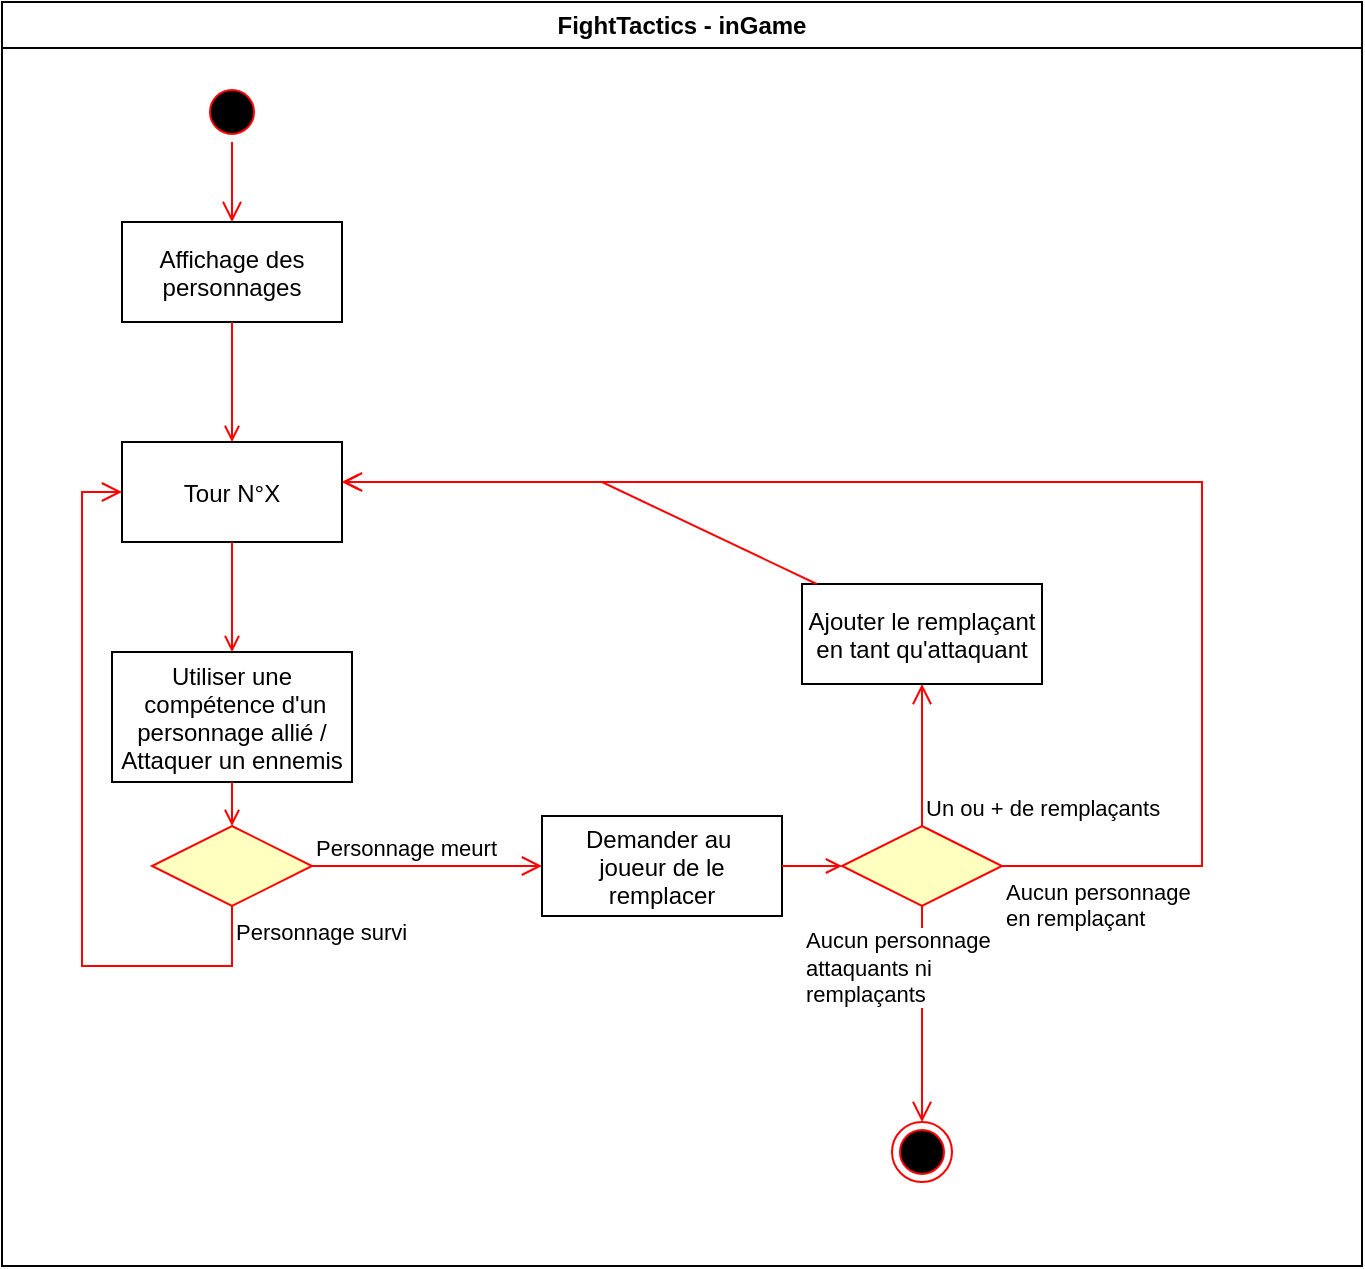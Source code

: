 <mxfile version="17.0.0" type="device"><diagram name="Page-1" id="e7e014a7-5840-1c2e-5031-d8a46d1fe8dd"><mxGraphModel dx="1185" dy="662" grid="1" gridSize="10" guides="1" tooltips="1" connect="1" arrows="1" fold="1" page="1" pageScale="1" pageWidth="1169" pageHeight="826" background="none" math="0" shadow="0"><root><mxCell id="0"/><mxCell id="1" parent="0"/><mxCell id="2" value="FightTactics - inGame" style="swimlane;whiteSpace=wrap" parent="1" vertex="1"><mxGeometry x="110" y="140" width="680" height="632" as="geometry"/></mxCell><mxCell id="5" value="" style="ellipse;shape=startState;fillColor=#000000;strokeColor=#ff0000;" parent="2" vertex="1"><mxGeometry x="100" y="40" width="30" height="30" as="geometry"/></mxCell><mxCell id="6" value="" style="edgeStyle=elbowEdgeStyle;elbow=horizontal;verticalAlign=bottom;endArrow=open;endSize=8;strokeColor=#FF0000;endFill=1;rounded=0" parent="2" source="5" target="7" edge="1"><mxGeometry x="100" y="40" as="geometry"><mxPoint x="115" y="110" as="targetPoint"/></mxGeometry></mxCell><mxCell id="7" value="Affichage des &#10;personnages" style="" parent="2" vertex="1"><mxGeometry x="60" y="110" width="110" height="50" as="geometry"/></mxCell><mxCell id="8" value="Tour N°X" style="" parent="2" vertex="1"><mxGeometry x="60" y="220" width="110" height="50" as="geometry"/></mxCell><mxCell id="9" value="" style="endArrow=open;strokeColor=#FF0000;endFill=1;rounded=0" parent="2" source="7" target="8" edge="1"><mxGeometry relative="1" as="geometry"/></mxCell><mxCell id="10" value="Utiliser une&#10; compétence d'un&#10;personnage allié /&#10;Attaquer un ennemis" style="" parent="2" vertex="1"><mxGeometry x="55" y="325" width="120" height="65" as="geometry"/></mxCell><mxCell id="11" value="" style="endArrow=open;strokeColor=#FF0000;endFill=1;rounded=0" parent="2" source="8" target="10" edge="1"><mxGeometry relative="1" as="geometry"/></mxCell><mxCell id="Iu3GVQZfu__8IX838Mdx-41" value="" style="rhombus;whiteSpace=wrap;html=1;fillColor=#ffffc0;strokeColor=#ff0000;" vertex="1" parent="2"><mxGeometry x="75" y="412" width="80" height="40" as="geometry"/></mxCell><mxCell id="Iu3GVQZfu__8IX838Mdx-42" value="Personnage meurt" style="edgeStyle=orthogonalEdgeStyle;html=1;align=left;verticalAlign=bottom;endArrow=open;endSize=8;strokeColor=#ff0000;rounded=0;entryX=0;entryY=0.5;entryDx=0;entryDy=0;" edge="1" source="Iu3GVQZfu__8IX838Mdx-41" parent="2" target="Iu3GVQZfu__8IX838Mdx-46"><mxGeometry x="-1" relative="1" as="geometry"><mxPoint x="260" y="432" as="targetPoint"/></mxGeometry></mxCell><mxCell id="Iu3GVQZfu__8IX838Mdx-43" value="Personnage survi" style="edgeStyle=orthogonalEdgeStyle;html=1;align=left;verticalAlign=top;endArrow=open;endSize=8;strokeColor=#ff0000;rounded=0;" edge="1" source="Iu3GVQZfu__8IX838Mdx-41" parent="2" target="8"><mxGeometry x="-1" relative="1" as="geometry"><mxPoint x="40" y="240" as="targetPoint"/><Array as="points"><mxPoint x="115" y="482"/><mxPoint x="40" y="482"/><mxPoint x="40" y="245"/></Array></mxGeometry></mxCell><mxCell id="Iu3GVQZfu__8IX838Mdx-45" value="" style="endArrow=open;strokeColor=#FF0000;endFill=1;rounded=0;exitX=0.5;exitY=1;exitDx=0;exitDy=0;entryX=0.5;entryY=0;entryDx=0;entryDy=0;" edge="1" parent="2" source="10" target="Iu3GVQZfu__8IX838Mdx-41"><mxGeometry relative="1" as="geometry"><mxPoint x="125" y="280" as="sourcePoint"/><mxPoint x="125" y="335" as="targetPoint"/></mxGeometry></mxCell><mxCell id="Iu3GVQZfu__8IX838Mdx-46" value="Demander au &#10;joueur de le&#10;remplacer" style="" vertex="1" parent="2"><mxGeometry x="270" y="407" width="120" height="50" as="geometry"/></mxCell><mxCell id="Iu3GVQZfu__8IX838Mdx-48" value="" style="rhombus;whiteSpace=wrap;html=1;fillColor=#ffffc0;strokeColor=#ff0000;" vertex="1" parent="2"><mxGeometry x="420" y="412" width="80" height="40" as="geometry"/></mxCell><mxCell id="Iu3GVQZfu__8IX838Mdx-49" value="Un ou + de remplaçants" style="edgeStyle=orthogonalEdgeStyle;html=1;align=left;verticalAlign=bottom;endArrow=open;endSize=8;strokeColor=#ff0000;rounded=0;" edge="1" source="Iu3GVQZfu__8IX838Mdx-48" parent="2" target="Iu3GVQZfu__8IX838Mdx-54"><mxGeometry x="-1" relative="1" as="geometry"><mxPoint x="460" y="352" as="targetPoint"/></mxGeometry></mxCell><mxCell id="Iu3GVQZfu__8IX838Mdx-50" value="Aucun personnage&lt;br&gt;en remplaçant" style="edgeStyle=orthogonalEdgeStyle;html=1;align=left;verticalAlign=top;endArrow=open;endSize=8;strokeColor=#ff0000;rounded=0;" edge="1" source="Iu3GVQZfu__8IX838Mdx-48" parent="2" target="8"><mxGeometry x="-1" relative="1" as="geometry"><mxPoint x="620" y="240" as="targetPoint"/><Array as="points"><mxPoint x="600" y="432"/><mxPoint x="600" y="240"/></Array></mxGeometry></mxCell><mxCell id="Iu3GVQZfu__8IX838Mdx-52" value="" style="endArrow=open;strokeColor=#FF0000;endFill=1;rounded=0;" edge="1" parent="2" source="Iu3GVQZfu__8IX838Mdx-46" target="Iu3GVQZfu__8IX838Mdx-48"><mxGeometry relative="1" as="geometry"><mxPoint x="125" y="385" as="sourcePoint"/><mxPoint x="125" y="422" as="targetPoint"/></mxGeometry></mxCell><mxCell id="Iu3GVQZfu__8IX838Mdx-54" value="Ajouter le remplaçant&#10;en tant qu'attaquant" style="" vertex="1" parent="2"><mxGeometry x="400" y="291" width="120" height="50" as="geometry"/></mxCell><mxCell id="Iu3GVQZfu__8IX838Mdx-56" value="" style="endArrow=open;strokeColor=#FF0000;endFill=1;rounded=0" edge="1" parent="2" source="Iu3GVQZfu__8IX838Mdx-54"><mxGeometry relative="1" as="geometry"><mxPoint x="125" y="170" as="sourcePoint"/><mxPoint x="170" y="240" as="targetPoint"/><Array as="points"><mxPoint x="300" y="240"/></Array></mxGeometry></mxCell><mxCell id="Iu3GVQZfu__8IX838Mdx-59" value="" style="ellipse;html=1;shape=endState;fillColor=#000000;strokeColor=#ff0000;" vertex="1" parent="2"><mxGeometry x="445" y="560" width="30" height="30" as="geometry"/></mxCell><mxCell id="Iu3GVQZfu__8IX838Mdx-57" value="Aucun personnage&lt;br&gt;attaquants ni &lt;br&gt;remplaçants" style="edgeStyle=orthogonalEdgeStyle;html=1;align=left;verticalAlign=bottom;endArrow=open;endSize=8;strokeColor=#ff0000;rounded=0;" edge="1" parent="2" source="Iu3GVQZfu__8IX838Mdx-48" target="Iu3GVQZfu__8IX838Mdx-59"><mxGeometry x="-0.02" y="-60" relative="1" as="geometry"><mxPoint x="460" y="550" as="targetPoint"/><mxPoint x="470" y="422" as="sourcePoint"/><mxPoint as="offset"/></mxGeometry></mxCell></root></mxGraphModel></diagram></mxfile>